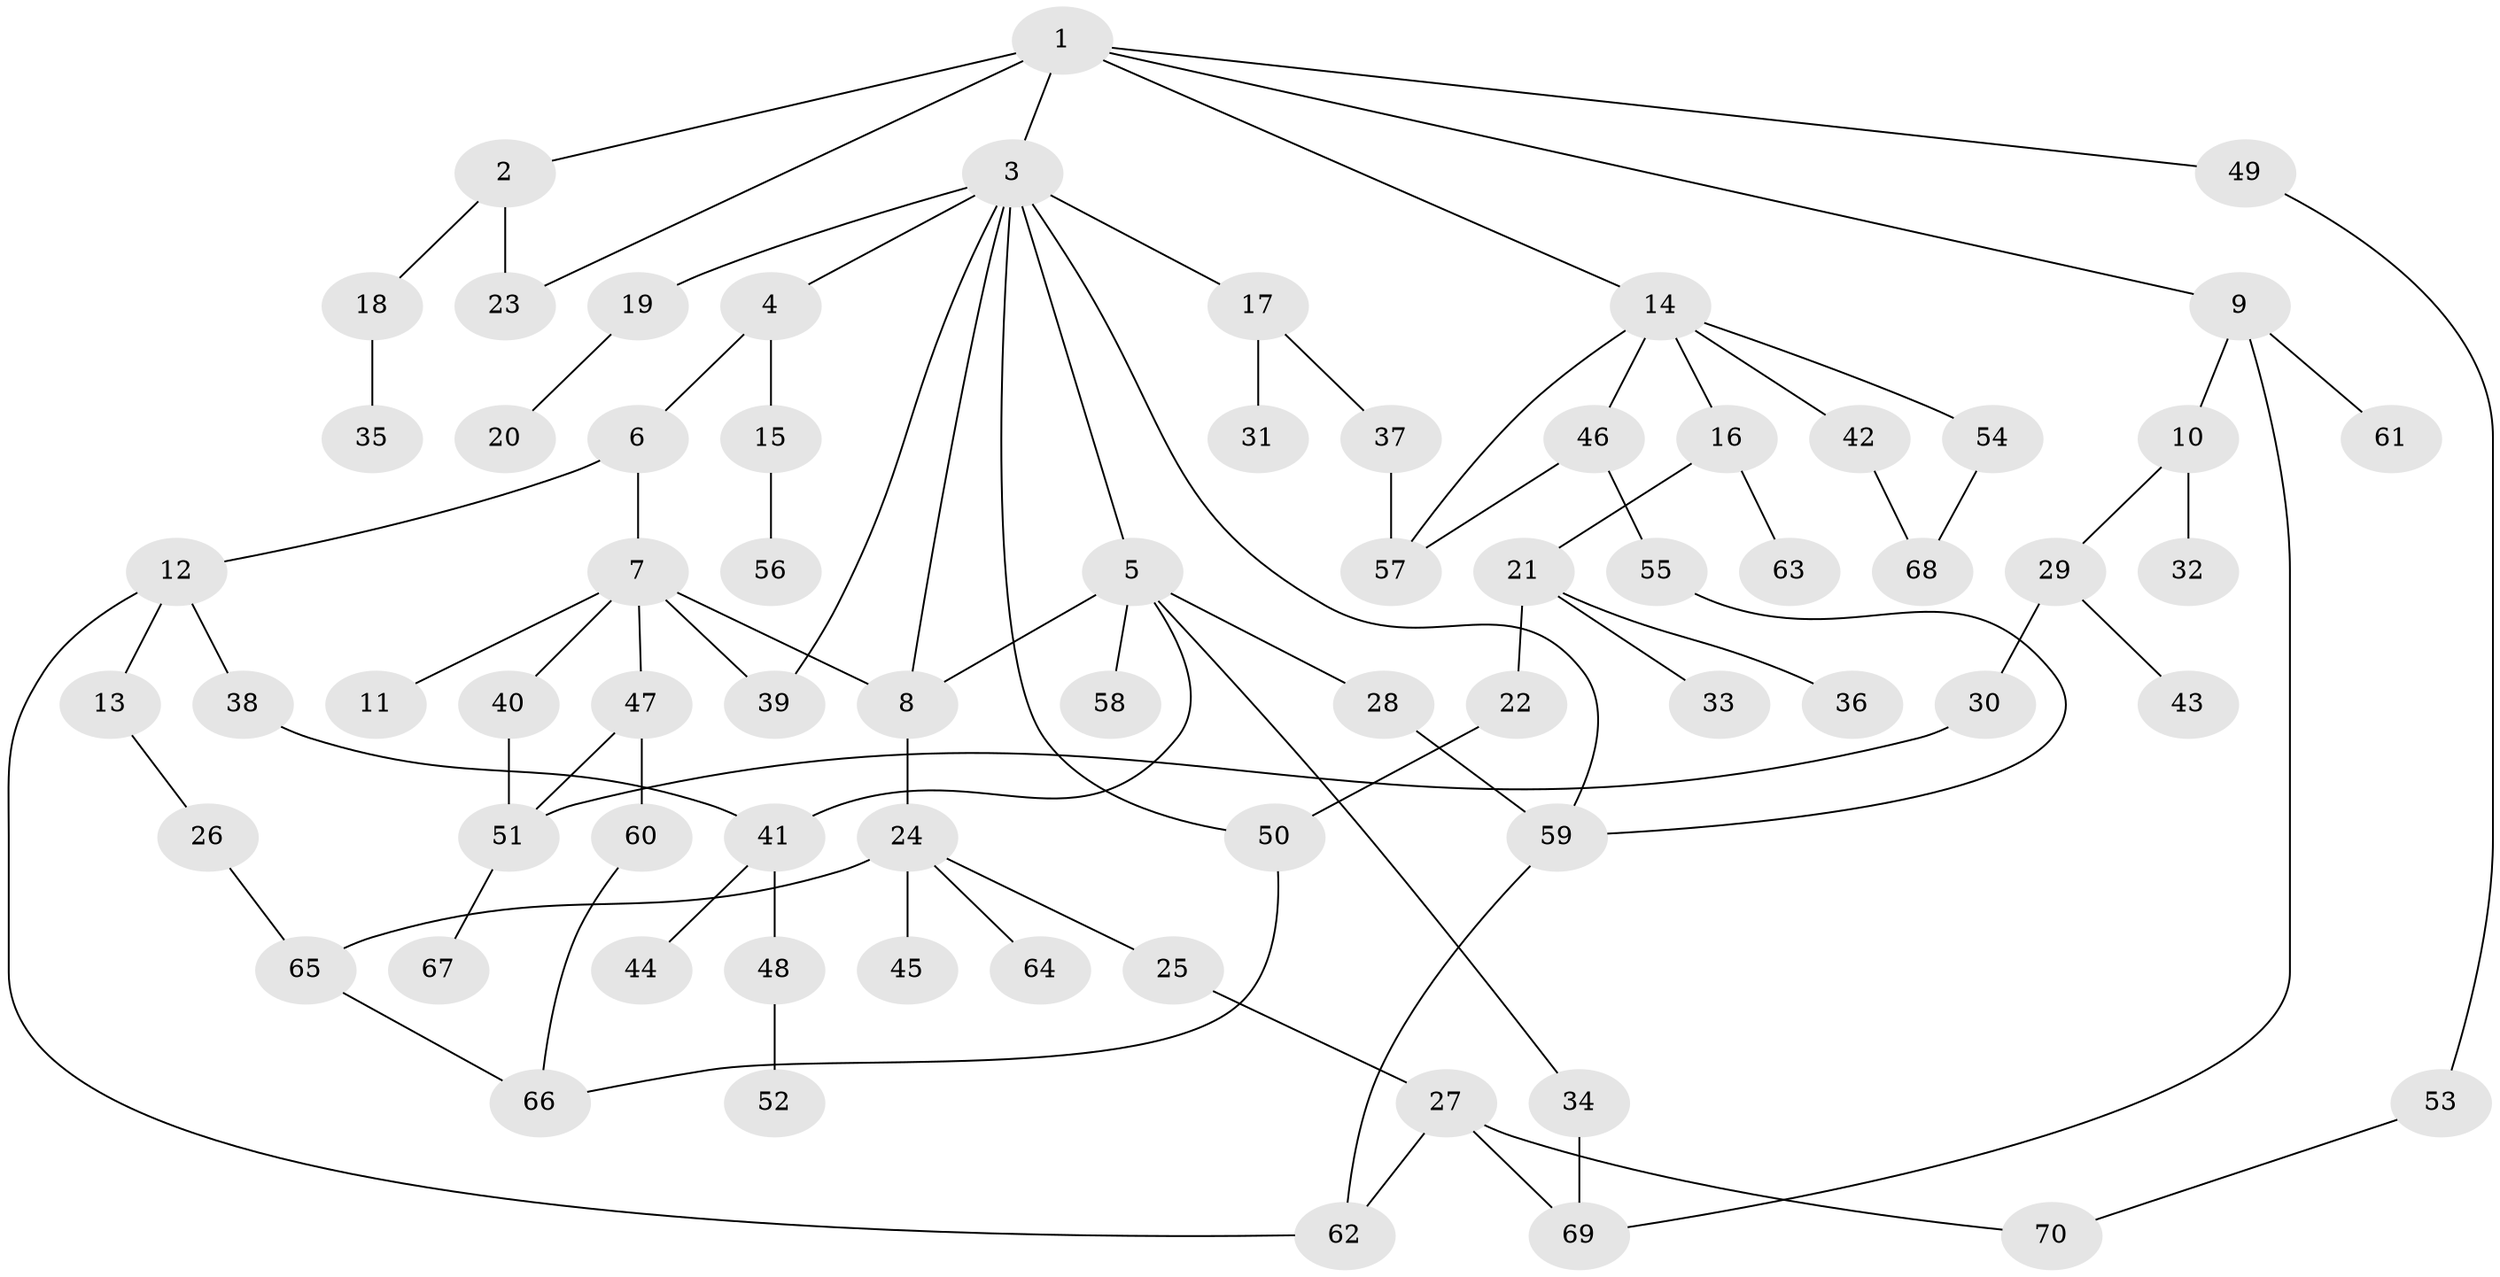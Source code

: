 // coarse degree distribution, {6: 0.05714285714285714, 3: 0.14285714285714285, 9: 0.02857142857142857, 5: 0.08571428571428572, 4: 0.17142857142857143, 2: 0.3142857142857143, 1: 0.2}
// Generated by graph-tools (version 1.1) at 2025/48/03/04/25 22:48:45]
// undirected, 70 vertices, 90 edges
graph export_dot {
  node [color=gray90,style=filled];
  1;
  2;
  3;
  4;
  5;
  6;
  7;
  8;
  9;
  10;
  11;
  12;
  13;
  14;
  15;
  16;
  17;
  18;
  19;
  20;
  21;
  22;
  23;
  24;
  25;
  26;
  27;
  28;
  29;
  30;
  31;
  32;
  33;
  34;
  35;
  36;
  37;
  38;
  39;
  40;
  41;
  42;
  43;
  44;
  45;
  46;
  47;
  48;
  49;
  50;
  51;
  52;
  53;
  54;
  55;
  56;
  57;
  58;
  59;
  60;
  61;
  62;
  63;
  64;
  65;
  66;
  67;
  68;
  69;
  70;
  1 -- 2;
  1 -- 3;
  1 -- 9;
  1 -- 14;
  1 -- 23;
  1 -- 49;
  2 -- 18;
  2 -- 23;
  3 -- 4;
  3 -- 5;
  3 -- 17;
  3 -- 19;
  3 -- 39;
  3 -- 50;
  3 -- 8;
  3 -- 59;
  4 -- 6;
  4 -- 15;
  5 -- 28;
  5 -- 34;
  5 -- 58;
  5 -- 8;
  5 -- 41;
  6 -- 7;
  6 -- 12;
  7 -- 8;
  7 -- 11;
  7 -- 40;
  7 -- 47;
  7 -- 39;
  8 -- 24;
  9 -- 10;
  9 -- 61;
  9 -- 69;
  10 -- 29;
  10 -- 32;
  12 -- 13;
  12 -- 38;
  12 -- 62;
  13 -- 26;
  14 -- 16;
  14 -- 42;
  14 -- 46;
  14 -- 54;
  14 -- 57;
  15 -- 56;
  16 -- 21;
  16 -- 63;
  17 -- 31;
  17 -- 37;
  18 -- 35;
  19 -- 20;
  21 -- 22;
  21 -- 33;
  21 -- 36;
  22 -- 50;
  24 -- 25;
  24 -- 45;
  24 -- 64;
  24 -- 65;
  25 -- 27;
  26 -- 65;
  27 -- 62;
  27 -- 70;
  27 -- 69;
  28 -- 59;
  29 -- 30;
  29 -- 43;
  30 -- 51;
  34 -- 69;
  37 -- 57;
  38 -- 41;
  40 -- 51;
  41 -- 44;
  41 -- 48;
  42 -- 68;
  46 -- 55;
  46 -- 57;
  47 -- 51;
  47 -- 60;
  48 -- 52;
  49 -- 53;
  50 -- 66;
  51 -- 67;
  53 -- 70;
  54 -- 68;
  55 -- 59;
  59 -- 62;
  60 -- 66;
  65 -- 66;
}
